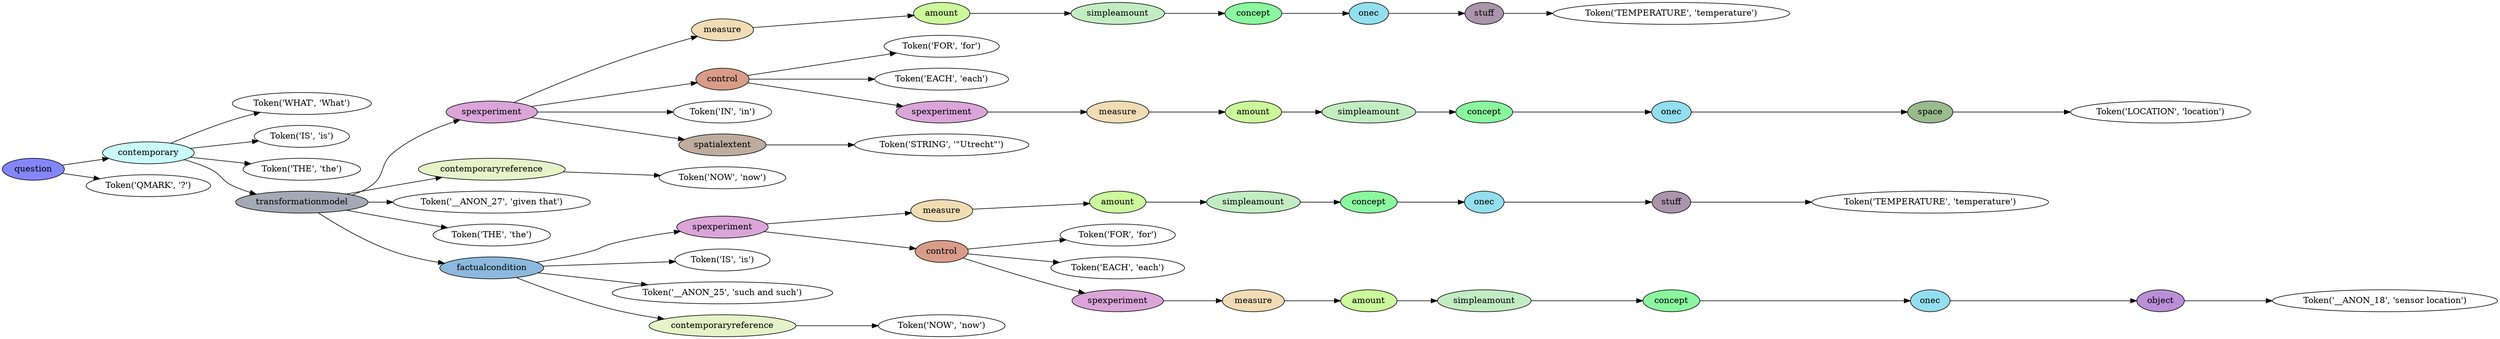 digraph G {
rankdir=LR;
0 [label="Token('WHAT', 'What')"];
1 [label="Token('IS', 'is')"];
2 [label="Token('THE', 'the')"];
3 [label="Token('TEMPERATURE', 'temperature')"];
4 [fillcolor="#aa95ad", label=stuff, style=filled];
4 -> 3;
5 [fillcolor="#93deef", label=onec, style=filled];
5 -> 4;
6 [fillcolor="#8af79f", label=concept, style=filled];
6 -> 5;
7 [fillcolor="#c2edc3", label=simpleamount, style=filled];
7 -> 6;
8 [fillcolor="#cbf99b", label=amount, style=filled];
8 -> 7;
9 [fillcolor="#f1dcb5", label=measure, style=filled];
9 -> 8;
10 [label="Token('FOR', 'for')"];
11 [label="Token('EACH', 'each')"];
12 [label="Token('LOCATION', 'location')"];
13 [fillcolor="#9abb8e", label=space, style=filled];
13 -> 12;
14 [fillcolor="#93deef", label=onec, style=filled];
14 -> 13;
15 [fillcolor="#8af79f", label=concept, style=filled];
15 -> 14;
16 [fillcolor="#c2edc3", label=simpleamount, style=filled];
16 -> 15;
17 [fillcolor="#cbf99b", label=amount, style=filled];
17 -> 16;
18 [fillcolor="#f1dcb5", label=measure, style=filled];
18 -> 17;
19 [fillcolor="#dba5da", label=spexperiment, style=filled];
19 -> 18;
20 [fillcolor="#d99c89", label=control, style=filled];
20 -> 10;
20 -> 11;
20 -> 19;
21 [label="Token('IN', 'in')"];
22 [label="Token('STRING', '\"Utrecht\"')"];
23 [fillcolor="#bead9e", label=spatialextent, style=filled];
23 -> 22;
24 [fillcolor="#dba5da", label=spexperiment, style=filled];
24 -> 9;
24 -> 20;
24 -> 21;
24 -> 23;
25 [label="Token('NOW', 'now')"];
26 [fillcolor="#e6f3c8", label=contemporaryreference, style=filled];
26 -> 25;
27 [label="Token('__ANON_27', 'given that')"];
28 [label="Token('THE', 'the')"];
29 [label="Token('TEMPERATURE', 'temperature')"];
30 [fillcolor="#aa95ad", label=stuff, style=filled];
30 -> 29;
31 [fillcolor="#93deef", label=onec, style=filled];
31 -> 30;
32 [fillcolor="#8af79f", label=concept, style=filled];
32 -> 31;
33 [fillcolor="#c2edc3", label=simpleamount, style=filled];
33 -> 32;
34 [fillcolor="#cbf99b", label=amount, style=filled];
34 -> 33;
35 [fillcolor="#f1dcb5", label=measure, style=filled];
35 -> 34;
36 [label="Token('FOR', 'for')"];
37 [label="Token('EACH', 'each')"];
38 [label="Token('__ANON_18', 'sensor location')"];
39 [fillcolor="#ba8fd7", label=object, style=filled];
39 -> 38;
40 [fillcolor="#93deef", label=onec, style=filled];
40 -> 39;
41 [fillcolor="#8af79f", label=concept, style=filled];
41 -> 40;
42 [fillcolor="#c2edc3", label=simpleamount, style=filled];
42 -> 41;
43 [fillcolor="#cbf99b", label=amount, style=filled];
43 -> 42;
44 [fillcolor="#f1dcb5", label=measure, style=filled];
44 -> 43;
45 [fillcolor="#dba5da", label=spexperiment, style=filled];
45 -> 44;
46 [fillcolor="#d99c89", label=control, style=filled];
46 -> 36;
46 -> 37;
46 -> 45;
47 [fillcolor="#dba5da", label=spexperiment, style=filled];
47 -> 35;
47 -> 46;
48 [label="Token('IS', 'is')"];
49 [label="Token('__ANON_25', 'such and such')"];
50 [label="Token('NOW', 'now')"];
51 [fillcolor="#e6f3c8", label=contemporaryreference, style=filled];
51 -> 50;
52 [fillcolor="#8cb9dd", label=factualcondition, style=filled];
52 -> 47;
52 -> 48;
52 -> 49;
52 -> 51;
53 [fillcolor="#a4aab5", label=transformationmodel, style=filled];
53 -> 24;
53 -> 26;
53 -> 27;
53 -> 28;
53 -> 52;
54 [fillcolor="#cafafc", label=contemporary, style=filled];
54 -> 0;
54 -> 1;
54 -> 2;
54 -> 53;
55 [label="Token('QMARK', '?')"];
56 [fillcolor="#8386f8", label=question, style=filled];
56 -> 54;
56 -> 55;
}
